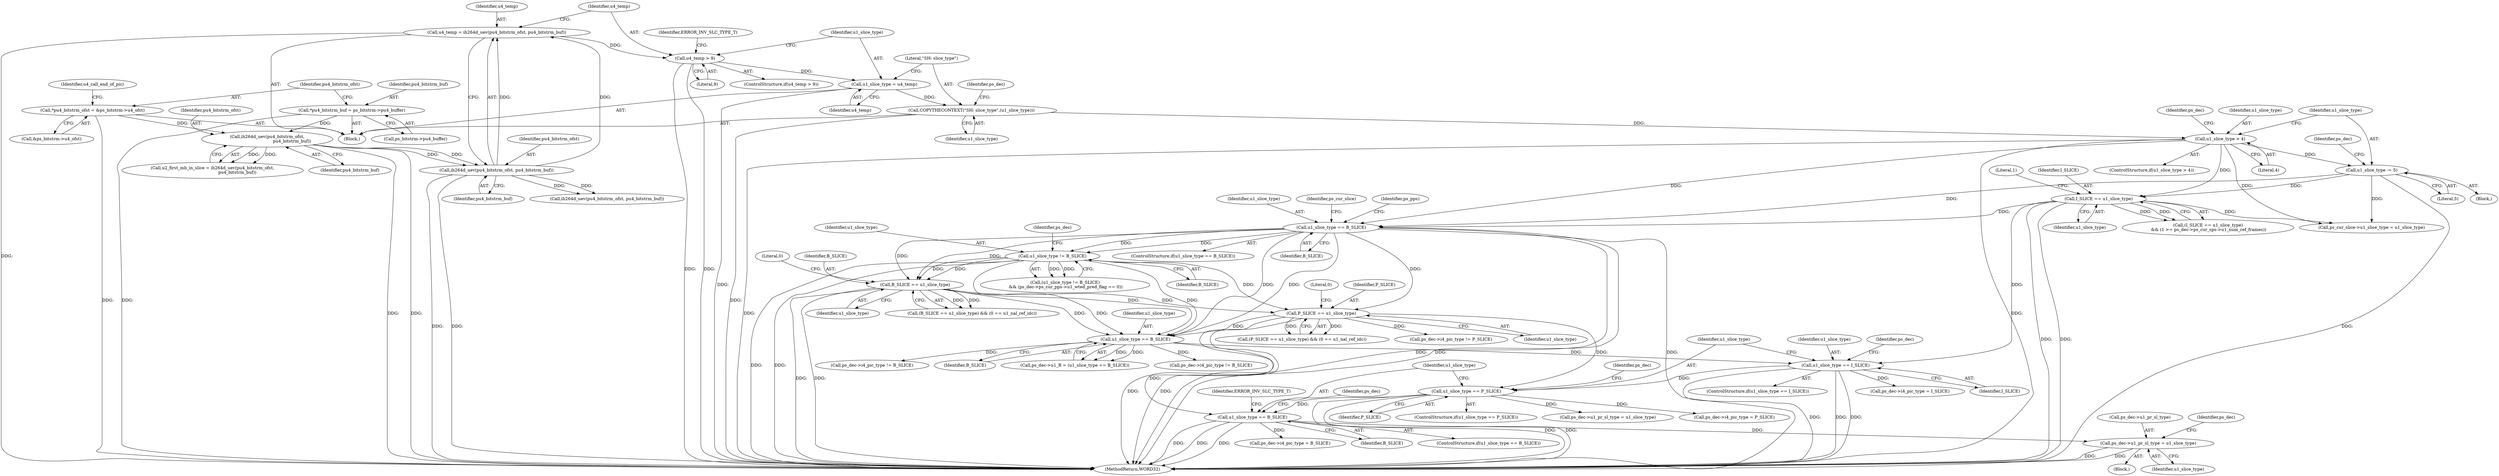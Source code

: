 digraph "0_Android_9a00f562a612d56e7b2b989d168647db900ba6cf_0@pointer" {
"1002477" [label="(Call,ps_dec->u1_pr_sl_type = u1_slice_type)"];
"1002461" [label="(Call,u1_slice_type == B_SLICE)"];
"1002427" [label="(Call,u1_slice_type == P_SLICE)"];
"1002392" [label="(Call,u1_slice_type == I_SLICE)"];
"1002278" [label="(Call,u1_slice_type == B_SLICE)"];
"1001820" [label="(Call,B_SLICE == u1_slice_type)"];
"1001521" [label="(Call,u1_slice_type == B_SLICE)"];
"1000347" [label="(Call,I_SLICE == u1_slice_type)"];
"1000302" [label="(Call,u1_slice_type -= 5)"];
"1000298" [label="(Call,u1_slice_type > 4)"];
"1000289" [label="(Call,COPYTHECONTEXT(\"SH: slice_type\",(u1_slice_type)))"];
"1000286" [label="(Call,u1_slice_type = u4_temp)"];
"1000281" [label="(Call,u4_temp > 9)"];
"1000275" [label="(Call,u4_temp = ih264d_uev(pu4_bitstrm_ofst, pu4_bitstrm_buf))"];
"1000277" [label="(Call,ih264d_uev(pu4_bitstrm_ofst, pu4_bitstrm_buf))"];
"1000237" [label="(Call,ih264d_uev(pu4_bitstrm_ofst,\n                                     pu4_bitstrm_buf))"];
"1000209" [label="(Call,*pu4_bitstrm_ofst = &ps_bitstrm->u4_ofst)"];
"1000203" [label="(Call,*pu4_bitstrm_buf = ps_bitstrm->pu4_buffer)"];
"1001744" [label="(Call,u1_slice_type != B_SLICE)"];
"1001835" [label="(Call,P_SLICE == u1_slice_type)"];
"1000204" [label="(Identifier,pu4_bitstrm_buf)"];
"1002481" [label="(Identifier,u1_slice_type)"];
"1000276" [label="(Identifier,u4_temp)"];
"1001520" [label="(ControlStructure,if(u1_slice_type == B_SLICE))"];
"1000281" [label="(Call,u4_temp > 9)"];
"1002568" [label="(MethodReturn,WORD32)"];
"1002393" [label="(Identifier,u1_slice_type)"];
"1001527" [label="(Identifier,ps_cur_slice)"];
"1000351" [label="(Literal,1)"];
"1002464" [label="(Block,)"];
"1000280" [label="(ControlStructure,if(u4_temp > 9))"];
"1002460" [label="(ControlStructure,if(u1_slice_type == B_SLICE))"];
"1001743" [label="(Call,(u1_slice_type != B_SLICE)\n && (ps_dec->ps_cur_pps->u1_wted_pred_flag == 0))"];
"1002461" [label="(Call,u1_slice_type == B_SLICE)"];
"1000226" [label="(Identifier,u4_call_end_of_pic)"];
"1000275" [label="(Call,u4_temp = ih264d_uev(pu4_bitstrm_ofst, pu4_bitstrm_buf))"];
"1000285" [label="(Identifier,ERROR_INV_SLC_TYPE_T)"];
"1002392" [label="(Call,u1_slice_type == I_SLICE)"];
"1000316" [label="(Identifier,ps_dec)"];
"1002394" [label="(Identifier,I_SLICE)"];
"1002463" [label="(Identifier,B_SLICE)"];
"1001573" [label="(Identifier,ps_pps)"];
"1002274" [label="(Call,ps_dec->u1_B = (u1_slice_type == B_SLICE))"];
"1000279" [label="(Identifier,pu4_bitstrm_buf)"];
"1002449" [label="(Call,ps_dec->i4_pic_type != B_SLICE)"];
"1002468" [label="(Identifier,ps_dec)"];
"1000289" [label="(Call,COPYTHECONTEXT(\"SH: slice_type\",(u1_slice_type)))"];
"1001834" [label="(Call,(P_SLICE == u1_slice_type) && (0 == u1_nal_ref_idc))"];
"1002426" [label="(ControlStructure,if(u1_slice_type == P_SLICE))"];
"1002391" [label="(ControlStructure,if(u1_slice_type == I_SLICE))"];
"1001521" [label="(Call,u1_slice_type == B_SLICE)"];
"1001746" [label="(Identifier,B_SLICE)"];
"1002462" [label="(Identifier,u1_slice_type)"];
"1002443" [label="(Call,ps_dec->u1_pr_sl_type = u1_slice_type)"];
"1002434" [label="(Identifier,ps_dec)"];
"1001819" [label="(Call,(B_SLICE == u1_slice_type) && (0 == u1_nal_ref_idc))"];
"1000239" [label="(Identifier,pu4_bitstrm_buf)"];
"1000304" [label="(Literal,5)"];
"1000286" [label="(Call,u1_slice_type = u4_temp)"];
"1002489" [label="(Identifier,ERROR_INV_SLC_TYPE_T)"];
"1001835" [label="(Call,P_SLICE == u1_slice_type)"];
"1000203" [label="(Call,*pu4_bitstrm_buf = ps_bitstrm->pu4_buffer)"];
"1000297" [label="(ControlStructure,if(u1_slice_type > 4))"];
"1001471" [label="(Call,ps_cur_slice->u1_slice_type = u1_slice_type)"];
"1000278" [label="(Identifier,pu4_bitstrm_ofst)"];
"1002399" [label="(Identifier,ps_dec)"];
"1002279" [label="(Identifier,u1_slice_type)"];
"1001820" [label="(Call,B_SLICE == u1_slice_type)"];
"1000277" [label="(Call,ih264d_uev(pu4_bitstrm_ofst, pu4_bitstrm_buf))"];
"1002454" [label="(Call,ps_dec->i4_pic_type = P_SLICE)"];
"1002478" [label="(Call,ps_dec->u1_pr_sl_type)"];
"1000418" [label="(Call,ih264d_uev(pu4_bitstrm_ofst, pu4_bitstrm_buf))"];
"1000294" [label="(Identifier,ps_dec)"];
"1000282" [label="(Identifier,u4_temp)"];
"1000235" [label="(Call,u2_first_mb_in_slice = ih264d_uev(pu4_bitstrm_ofst,\n                                     pu4_bitstrm_buf))"];
"1000238" [label="(Identifier,pu4_bitstrm_ofst)"];
"1001822" [label="(Identifier,u1_slice_type)"];
"1002280" [label="(Identifier,B_SLICE)"];
"1000209" [label="(Call,*pu4_bitstrm_ofst = &ps_bitstrm->u4_ofst)"];
"1002427" [label="(Call,u1_slice_type == P_SLICE)"];
"1000307" [label="(Identifier,ps_dec)"];
"1001824" [label="(Literal,0)"];
"1000166" [label="(Block,)"];
"1002415" [label="(Call,ps_dec->i4_pic_type != P_SLICE)"];
"1000348" [label="(Identifier,I_SLICE)"];
"1002482" [label="(Call,ps_dec->i4_pic_type = B_SLICE)"];
"1000300" [label="(Literal,4)"];
"1001837" [label="(Identifier,u1_slice_type)"];
"1001522" [label="(Identifier,u1_slice_type)"];
"1000283" [label="(Literal,9)"];
"1000301" [label="(Block,)"];
"1000346" [label="(Call,(I_SLICE == u1_slice_type)\n && (1 >= ps_dec->ps_cur_sps->u1_num_ref_frames))"];
"1002429" [label="(Identifier,P_SLICE)"];
"1000349" [label="(Identifier,u1_slice_type)"];
"1002420" [label="(Call,ps_dec->i4_pic_type = I_SLICE)"];
"1002484" [label="(Identifier,ps_dec)"];
"1000211" [label="(Call,&ps_bitstrm->u4_ofst)"];
"1001839" [label="(Literal,0)"];
"1002477" [label="(Call,ps_dec->u1_pr_sl_type = u1_slice_type)"];
"1000290" [label="(Literal,\"SH: slice_type\")"];
"1000291" [label="(Identifier,u1_slice_type)"];
"1000299" [label="(Identifier,u1_slice_type)"];
"1000298" [label="(Call,u1_slice_type > 4)"];
"1000303" [label="(Identifier,u1_slice_type)"];
"1001744" [label="(Call,u1_slice_type != B_SLICE)"];
"1000205" [label="(Call,ps_bitstrm->pu4_buffer)"];
"1002410" [label="(Call,ps_dec->i4_pic_type != B_SLICE)"];
"1002278" [label="(Call,u1_slice_type == B_SLICE)"];
"1001750" [label="(Identifier,ps_dec)"];
"1000210" [label="(Identifier,pu4_bitstrm_ofst)"];
"1002428" [label="(Identifier,u1_slice_type)"];
"1000237" [label="(Call,ih264d_uev(pu4_bitstrm_ofst,\n                                     pu4_bitstrm_buf))"];
"1001836" [label="(Identifier,P_SLICE)"];
"1001523" [label="(Identifier,B_SLICE)"];
"1000347" [label="(Call,I_SLICE == u1_slice_type)"];
"1000302" [label="(Call,u1_slice_type -= 5)"];
"1001745" [label="(Identifier,u1_slice_type)"];
"1001821" [label="(Identifier,B_SLICE)"];
"1000287" [label="(Identifier,u1_slice_type)"];
"1000288" [label="(Identifier,u4_temp)"];
"1002477" -> "1002464"  [label="AST: "];
"1002477" -> "1002481"  [label="CFG: "];
"1002478" -> "1002477"  [label="AST: "];
"1002481" -> "1002477"  [label="AST: "];
"1002484" -> "1002477"  [label="CFG: "];
"1002477" -> "1002568"  [label="DDG: "];
"1002477" -> "1002568"  [label="DDG: "];
"1002461" -> "1002477"  [label="DDG: "];
"1002461" -> "1002460"  [label="AST: "];
"1002461" -> "1002463"  [label="CFG: "];
"1002462" -> "1002461"  [label="AST: "];
"1002463" -> "1002461"  [label="AST: "];
"1002468" -> "1002461"  [label="CFG: "];
"1002489" -> "1002461"  [label="CFG: "];
"1002461" -> "1002568"  [label="DDG: "];
"1002461" -> "1002568"  [label="DDG: "];
"1002461" -> "1002568"  [label="DDG: "];
"1002427" -> "1002461"  [label="DDG: "];
"1002278" -> "1002461"  [label="DDG: "];
"1002461" -> "1002482"  [label="DDG: "];
"1002427" -> "1002426"  [label="AST: "];
"1002427" -> "1002429"  [label="CFG: "];
"1002428" -> "1002427"  [label="AST: "];
"1002429" -> "1002427"  [label="AST: "];
"1002434" -> "1002427"  [label="CFG: "];
"1002462" -> "1002427"  [label="CFG: "];
"1002427" -> "1002568"  [label="DDG: "];
"1002427" -> "1002568"  [label="DDG: "];
"1002392" -> "1002427"  [label="DDG: "];
"1001835" -> "1002427"  [label="DDG: "];
"1002427" -> "1002443"  [label="DDG: "];
"1002427" -> "1002454"  [label="DDG: "];
"1002392" -> "1002391"  [label="AST: "];
"1002392" -> "1002394"  [label="CFG: "];
"1002393" -> "1002392"  [label="AST: "];
"1002394" -> "1002392"  [label="AST: "];
"1002399" -> "1002392"  [label="CFG: "];
"1002428" -> "1002392"  [label="CFG: "];
"1002392" -> "1002568"  [label="DDG: "];
"1002392" -> "1002568"  [label="DDG: "];
"1002392" -> "1002568"  [label="DDG: "];
"1002278" -> "1002392"  [label="DDG: "];
"1000347" -> "1002392"  [label="DDG: "];
"1002392" -> "1002420"  [label="DDG: "];
"1002278" -> "1002274"  [label="AST: "];
"1002278" -> "1002280"  [label="CFG: "];
"1002279" -> "1002278"  [label="AST: "];
"1002280" -> "1002278"  [label="AST: "];
"1002274" -> "1002278"  [label="CFG: "];
"1002278" -> "1002274"  [label="DDG: "];
"1002278" -> "1002274"  [label="DDG: "];
"1001820" -> "1002278"  [label="DDG: "];
"1001820" -> "1002278"  [label="DDG: "];
"1001521" -> "1002278"  [label="DDG: "];
"1001521" -> "1002278"  [label="DDG: "];
"1001835" -> "1002278"  [label="DDG: "];
"1001744" -> "1002278"  [label="DDG: "];
"1001744" -> "1002278"  [label="DDG: "];
"1002278" -> "1002410"  [label="DDG: "];
"1002278" -> "1002449"  [label="DDG: "];
"1001820" -> "1001819"  [label="AST: "];
"1001820" -> "1001822"  [label="CFG: "];
"1001821" -> "1001820"  [label="AST: "];
"1001822" -> "1001820"  [label="AST: "];
"1001824" -> "1001820"  [label="CFG: "];
"1001819" -> "1001820"  [label="CFG: "];
"1001820" -> "1002568"  [label="DDG: "];
"1001820" -> "1002568"  [label="DDG: "];
"1001820" -> "1001819"  [label="DDG: "];
"1001820" -> "1001819"  [label="DDG: "];
"1001521" -> "1001820"  [label="DDG: "];
"1001521" -> "1001820"  [label="DDG: "];
"1001744" -> "1001820"  [label="DDG: "];
"1001744" -> "1001820"  [label="DDG: "];
"1001820" -> "1001835"  [label="DDG: "];
"1001521" -> "1001520"  [label="AST: "];
"1001521" -> "1001523"  [label="CFG: "];
"1001522" -> "1001521"  [label="AST: "];
"1001523" -> "1001521"  [label="AST: "];
"1001527" -> "1001521"  [label="CFG: "];
"1001573" -> "1001521"  [label="CFG: "];
"1001521" -> "1002568"  [label="DDG: "];
"1001521" -> "1002568"  [label="DDG: "];
"1001521" -> "1002568"  [label="DDG: "];
"1000347" -> "1001521"  [label="DDG: "];
"1000302" -> "1001521"  [label="DDG: "];
"1000298" -> "1001521"  [label="DDG: "];
"1001521" -> "1001744"  [label="DDG: "];
"1001521" -> "1001744"  [label="DDG: "];
"1001521" -> "1001835"  [label="DDG: "];
"1000347" -> "1000346"  [label="AST: "];
"1000347" -> "1000349"  [label="CFG: "];
"1000348" -> "1000347"  [label="AST: "];
"1000349" -> "1000347"  [label="AST: "];
"1000351" -> "1000347"  [label="CFG: "];
"1000346" -> "1000347"  [label="CFG: "];
"1000347" -> "1002568"  [label="DDG: "];
"1000347" -> "1002568"  [label="DDG: "];
"1000347" -> "1000346"  [label="DDG: "];
"1000347" -> "1000346"  [label="DDG: "];
"1000302" -> "1000347"  [label="DDG: "];
"1000298" -> "1000347"  [label="DDG: "];
"1000347" -> "1001471"  [label="DDG: "];
"1000302" -> "1000301"  [label="AST: "];
"1000302" -> "1000304"  [label="CFG: "];
"1000303" -> "1000302"  [label="AST: "];
"1000304" -> "1000302"  [label="AST: "];
"1000307" -> "1000302"  [label="CFG: "];
"1000302" -> "1002568"  [label="DDG: "];
"1000298" -> "1000302"  [label="DDG: "];
"1000302" -> "1001471"  [label="DDG: "];
"1000298" -> "1000297"  [label="AST: "];
"1000298" -> "1000300"  [label="CFG: "];
"1000299" -> "1000298"  [label="AST: "];
"1000300" -> "1000298"  [label="AST: "];
"1000303" -> "1000298"  [label="CFG: "];
"1000316" -> "1000298"  [label="CFG: "];
"1000298" -> "1002568"  [label="DDG: "];
"1000298" -> "1002568"  [label="DDG: "];
"1000289" -> "1000298"  [label="DDG: "];
"1000298" -> "1001471"  [label="DDG: "];
"1000289" -> "1000166"  [label="AST: "];
"1000289" -> "1000291"  [label="CFG: "];
"1000290" -> "1000289"  [label="AST: "];
"1000291" -> "1000289"  [label="AST: "];
"1000294" -> "1000289"  [label="CFG: "];
"1000289" -> "1002568"  [label="DDG: "];
"1000286" -> "1000289"  [label="DDG: "];
"1000286" -> "1000166"  [label="AST: "];
"1000286" -> "1000288"  [label="CFG: "];
"1000287" -> "1000286"  [label="AST: "];
"1000288" -> "1000286"  [label="AST: "];
"1000290" -> "1000286"  [label="CFG: "];
"1000286" -> "1002568"  [label="DDG: "];
"1000281" -> "1000286"  [label="DDG: "];
"1000281" -> "1000280"  [label="AST: "];
"1000281" -> "1000283"  [label="CFG: "];
"1000282" -> "1000281"  [label="AST: "];
"1000283" -> "1000281"  [label="AST: "];
"1000285" -> "1000281"  [label="CFG: "];
"1000287" -> "1000281"  [label="CFG: "];
"1000281" -> "1002568"  [label="DDG: "];
"1000281" -> "1002568"  [label="DDG: "];
"1000275" -> "1000281"  [label="DDG: "];
"1000275" -> "1000166"  [label="AST: "];
"1000275" -> "1000277"  [label="CFG: "];
"1000276" -> "1000275"  [label="AST: "];
"1000277" -> "1000275"  [label="AST: "];
"1000282" -> "1000275"  [label="CFG: "];
"1000275" -> "1002568"  [label="DDG: "];
"1000277" -> "1000275"  [label="DDG: "];
"1000277" -> "1000275"  [label="DDG: "];
"1000277" -> "1000279"  [label="CFG: "];
"1000278" -> "1000277"  [label="AST: "];
"1000279" -> "1000277"  [label="AST: "];
"1000277" -> "1002568"  [label="DDG: "];
"1000277" -> "1002568"  [label="DDG: "];
"1000237" -> "1000277"  [label="DDG: "];
"1000237" -> "1000277"  [label="DDG: "];
"1000277" -> "1000418"  [label="DDG: "];
"1000277" -> "1000418"  [label="DDG: "];
"1000237" -> "1000235"  [label="AST: "];
"1000237" -> "1000239"  [label="CFG: "];
"1000238" -> "1000237"  [label="AST: "];
"1000239" -> "1000237"  [label="AST: "];
"1000235" -> "1000237"  [label="CFG: "];
"1000237" -> "1002568"  [label="DDG: "];
"1000237" -> "1002568"  [label="DDG: "];
"1000237" -> "1000235"  [label="DDG: "];
"1000237" -> "1000235"  [label="DDG: "];
"1000209" -> "1000237"  [label="DDG: "];
"1000203" -> "1000237"  [label="DDG: "];
"1000209" -> "1000166"  [label="AST: "];
"1000209" -> "1000211"  [label="CFG: "];
"1000210" -> "1000209"  [label="AST: "];
"1000211" -> "1000209"  [label="AST: "];
"1000226" -> "1000209"  [label="CFG: "];
"1000209" -> "1002568"  [label="DDG: "];
"1000203" -> "1000166"  [label="AST: "];
"1000203" -> "1000205"  [label="CFG: "];
"1000204" -> "1000203"  [label="AST: "];
"1000205" -> "1000203"  [label="AST: "];
"1000210" -> "1000203"  [label="CFG: "];
"1000203" -> "1002568"  [label="DDG: "];
"1001744" -> "1001743"  [label="AST: "];
"1001744" -> "1001746"  [label="CFG: "];
"1001745" -> "1001744"  [label="AST: "];
"1001746" -> "1001744"  [label="AST: "];
"1001750" -> "1001744"  [label="CFG: "];
"1001743" -> "1001744"  [label="CFG: "];
"1001744" -> "1002568"  [label="DDG: "];
"1001744" -> "1002568"  [label="DDG: "];
"1001744" -> "1001743"  [label="DDG: "];
"1001744" -> "1001743"  [label="DDG: "];
"1001744" -> "1001835"  [label="DDG: "];
"1001835" -> "1001834"  [label="AST: "];
"1001835" -> "1001837"  [label="CFG: "];
"1001836" -> "1001835"  [label="AST: "];
"1001837" -> "1001835"  [label="AST: "];
"1001839" -> "1001835"  [label="CFG: "];
"1001834" -> "1001835"  [label="CFG: "];
"1001835" -> "1002568"  [label="DDG: "];
"1001835" -> "1002568"  [label="DDG: "];
"1001835" -> "1001834"  [label="DDG: "];
"1001835" -> "1001834"  [label="DDG: "];
"1001835" -> "1002415"  [label="DDG: "];
}
